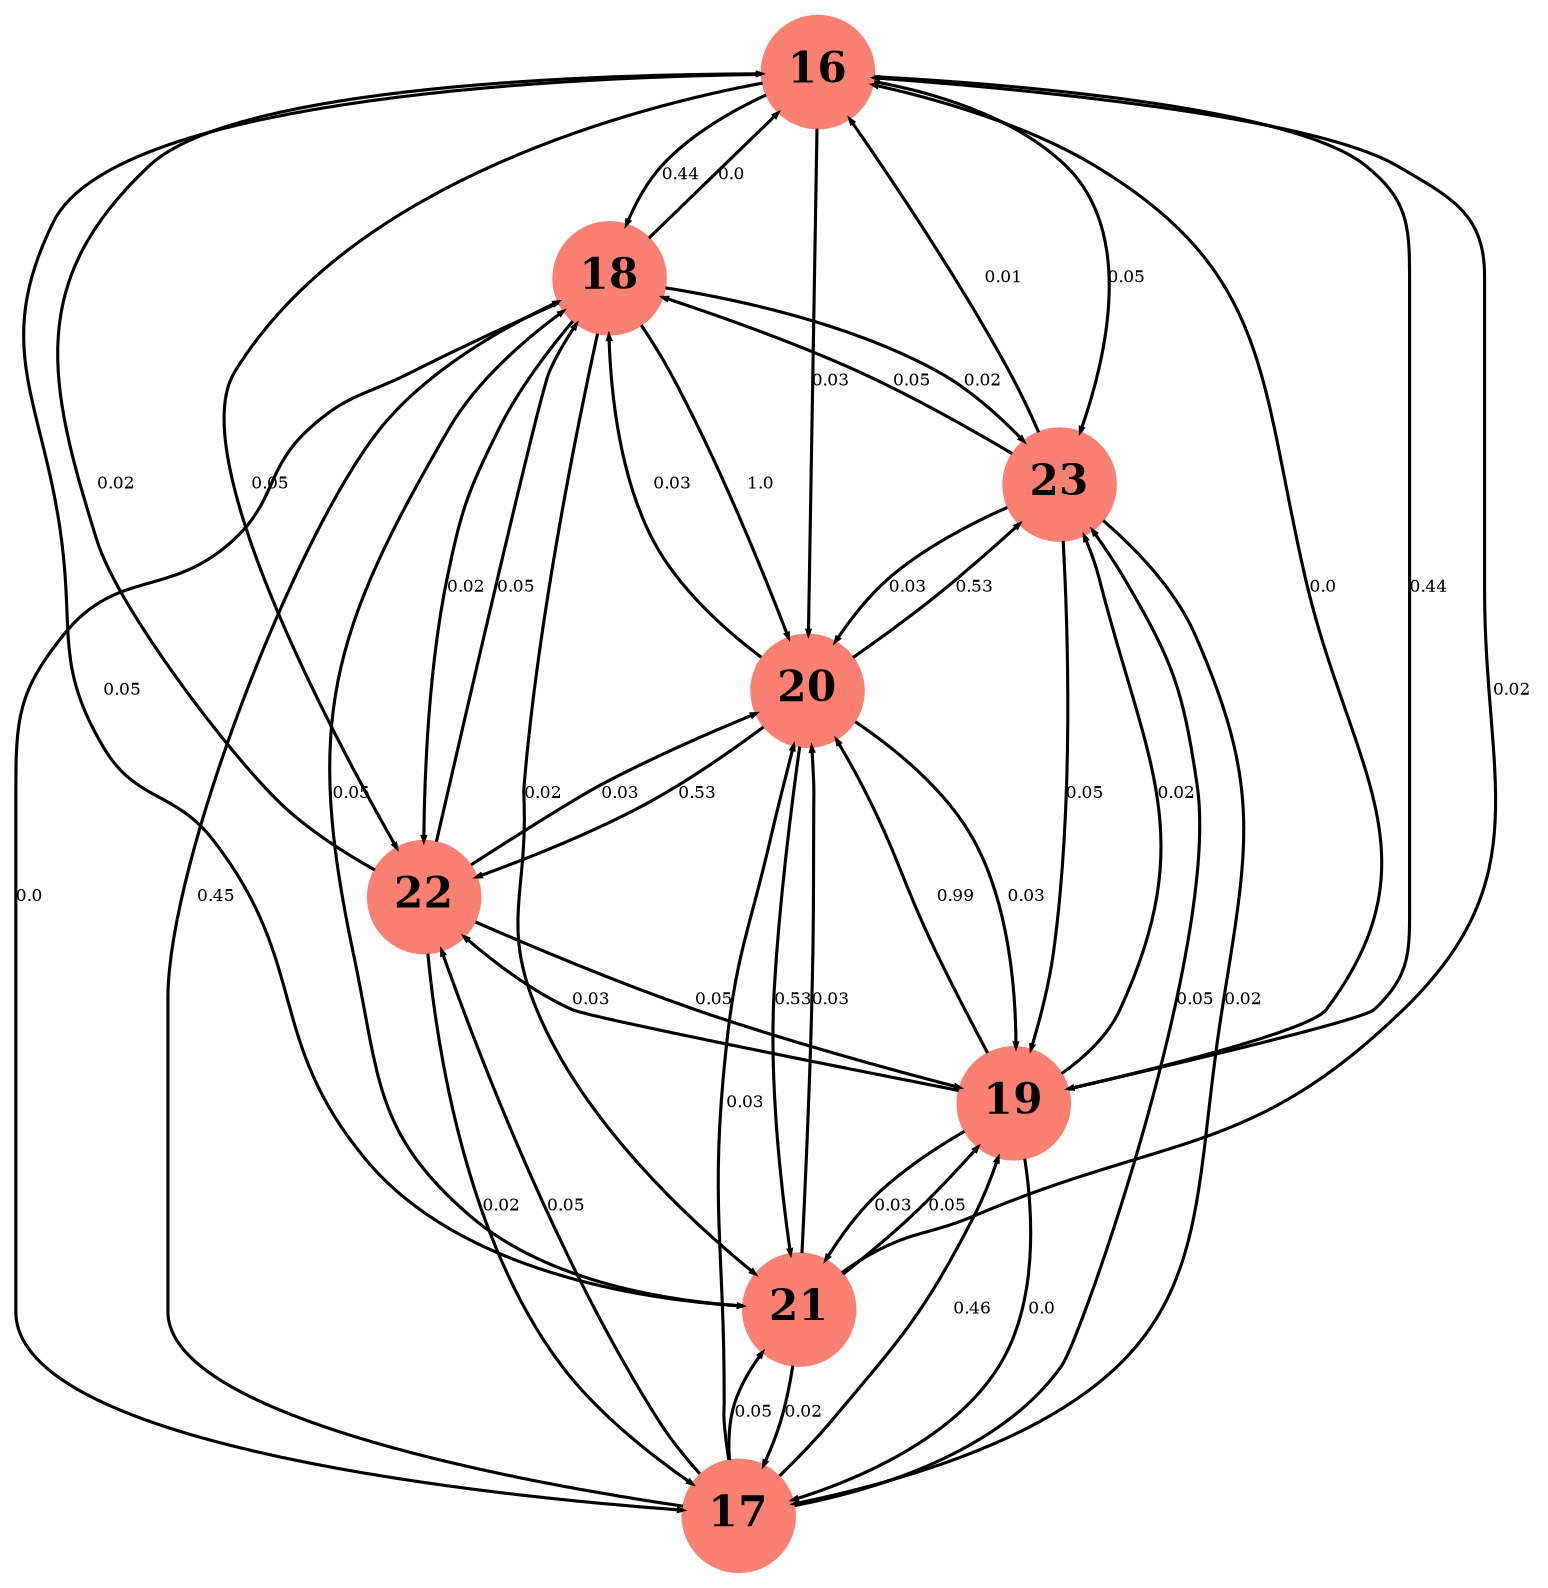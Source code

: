 digraph BoschSubgraph{
size = "40,20";
graph[rankdir=TB, center=true, margin=0.05, nodesep=0.2, ranksep=0.5]
node[fontname="times-bold", fontsize=20]
edge[arrowsize=0.2, arrowhead=normal, fontsize=8]
16 [shape=circle, style=filled, color= salmon, width=0.75, height=0.75, fixedsize=true]
17 [shape=circle, style=filled, color= salmon, width=0.75, height=0.75, fixedsize=true]
18 [shape=circle, style=filled, color= salmon, width=0.75, height=0.75, fixedsize=true]
19 [shape=circle, style=filled, color= salmon, width=0.75, height=0.75, fixedsize=true]
20 [shape=circle, style=filled, color= salmon, width=0.75, height=0.75, fixedsize=true]
21 [shape=circle, style=filled, color= salmon, width=0.75, height=0.75, fixedsize=true]
22 [shape=circle, style=filled, color= salmon, width=0.75, height=0.75, fixedsize=true]
23 [shape=circle, style=filled, color= salmon, width=0.75, height=0.75, fixedsize=true]
16 -> 18 [penwidth=1.5, label=0.44]
18 -> 20 [penwidth=1.5, label=1.0]
20 -> 21 [penwidth=1.5, label=0.53]
17 -> 19 [penwidth=1.5, label=0.46]
19 -> 20 [penwidth=1.5, label=0.99]
20 -> 22 [penwidth=1.5, label=0.53]
17 -> 18 [penwidth=1.5, label=0.45]
20 -> 23 [penwidth=1.5, label=0.53]
16 -> 23 [penwidth=1.5, label=0.05]
23 -> 18 [penwidth=1.5, label=0.05]
16 -> 19 [penwidth=1.5, label=0.44]
17 -> 22 [penwidth=1.5, label=0.05]
22 -> 18 [penwidth=1.5, label=0.05]
21 -> 17 [penwidth=1.5, label=0.02]
17 -> 23 [penwidth=1.5, label=0.05]
18 -> 22 [penwidth=1.5, label=0.02]
22 -> 20 [penwidth=1.5, label=0.03]
22 -> 16 [penwidth=1.5, label=0.02]
17 -> 21 [penwidth=1.5, label=0.05]
21 -> 18 [penwidth=1.5, label=0.05]
19 -> 22 [penwidth=1.5, label=0.03]
23 -> 17 [penwidth=1.5, label=0.02]
19 -> 23 [penwidth=1.5, label=0.02]
23 -> 20 [penwidth=1.5, label=0.03]
23 -> 19 [penwidth=1.5, label=0.05]
16 -> 21 [penwidth=1.5, label=0.05]
16 -> 22 [penwidth=1.5, label=0.05]
22 -> 19 [penwidth=1.5, label=0.05]
23 -> 16 [penwidth=1.5, label=0.01]
18 -> 21 [penwidth=1.5, label=0.02]
21 -> 20 [penwidth=1.5, label=0.03]
17 -> 20 [penwidth=1.5, label=0.03]
20 -> 18 [penwidth=1.5, label=0.03]
19 -> 21 [penwidth=1.5, label=0.03]
16 -> 20 [penwidth=1.5, label=0.03]
20 -> 19 [penwidth=1.5, label=0.03]
18 -> 23 [penwidth=1.5, label=0.02]
21 -> 19 [penwidth=1.5, label=0.05]
19 -> 16 [penwidth=1.5, label=0.0]
22 -> 17 [penwidth=1.5, label=0.02]
18 -> 16 [penwidth=1.5, label=0.0]
21 -> 16 [penwidth=1.5, label=0.02]
18 -> 17 [penwidth=1.5, label=0.0]
19 -> 17 [penwidth=1.5, label=0.0]
}